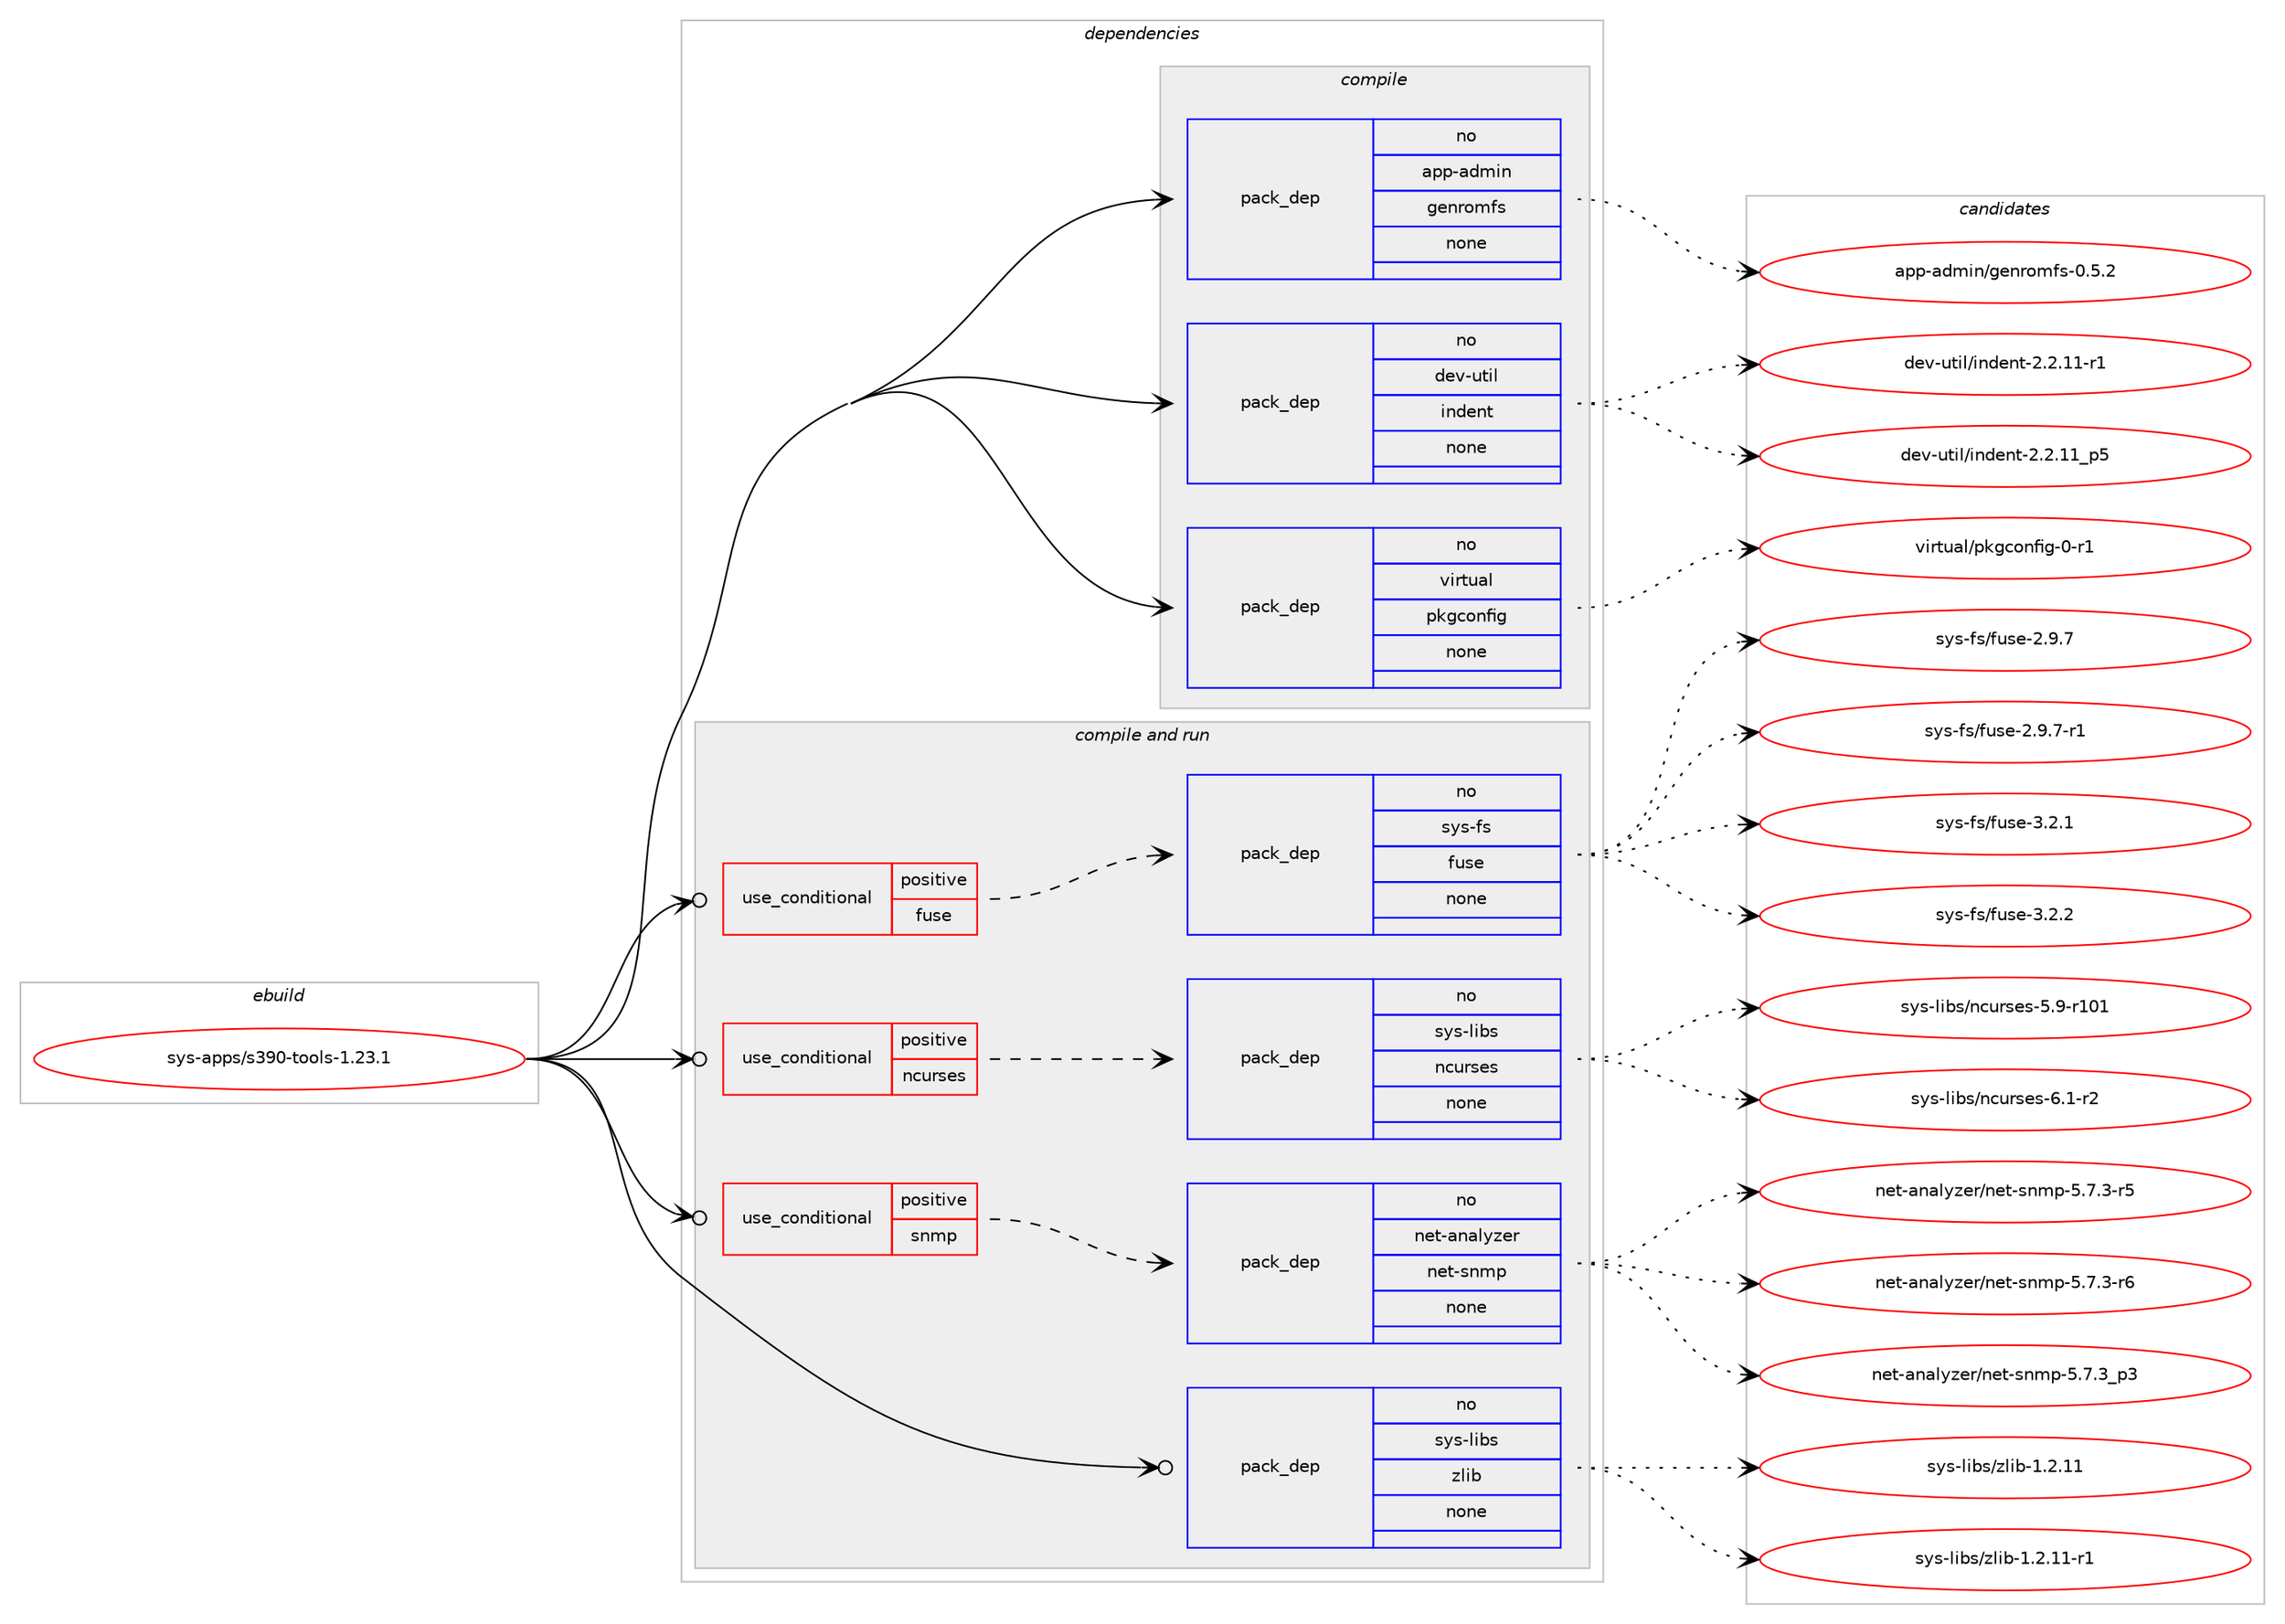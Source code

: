 digraph prolog {

# *************
# Graph options
# *************

newrank=true;
concentrate=true;
compound=true;
graph [rankdir=LR,fontname=Helvetica,fontsize=10,ranksep=1.5];#, ranksep=2.5, nodesep=0.2];
edge  [arrowhead=vee];
node  [fontname=Helvetica,fontsize=10];

# **********
# The ebuild
# **********

subgraph cluster_leftcol {
color=gray;
rank=same;
label=<<i>ebuild</i>>;
id [label="sys-apps/s390-tools-1.23.1", color=red, width=4, href="../sys-apps/s390-tools-1.23.1.svg"];
}

# ****************
# The dependencies
# ****************

subgraph cluster_midcol {
color=gray;
label=<<i>dependencies</i>>;
subgraph cluster_compile {
fillcolor="#eeeeee";
style=filled;
label=<<i>compile</i>>;
subgraph pack6804 {
dependency7855 [label=<<TABLE BORDER="0" CELLBORDER="1" CELLSPACING="0" CELLPADDING="4" WIDTH="220"><TR><TD ROWSPAN="6" CELLPADDING="30">pack_dep</TD></TR><TR><TD WIDTH="110">no</TD></TR><TR><TD>app-admin</TD></TR><TR><TD>genromfs</TD></TR><TR><TD>none</TD></TR><TR><TD></TD></TR></TABLE>>, shape=none, color=blue];
}
id:e -> dependency7855:w [weight=20,style="solid",arrowhead="vee"];
subgraph pack6805 {
dependency7856 [label=<<TABLE BORDER="0" CELLBORDER="1" CELLSPACING="0" CELLPADDING="4" WIDTH="220"><TR><TD ROWSPAN="6" CELLPADDING="30">pack_dep</TD></TR><TR><TD WIDTH="110">no</TD></TR><TR><TD>dev-util</TD></TR><TR><TD>indent</TD></TR><TR><TD>none</TD></TR><TR><TD></TD></TR></TABLE>>, shape=none, color=blue];
}
id:e -> dependency7856:w [weight=20,style="solid",arrowhead="vee"];
subgraph pack6806 {
dependency7857 [label=<<TABLE BORDER="0" CELLBORDER="1" CELLSPACING="0" CELLPADDING="4" WIDTH="220"><TR><TD ROWSPAN="6" CELLPADDING="30">pack_dep</TD></TR><TR><TD WIDTH="110">no</TD></TR><TR><TD>virtual</TD></TR><TR><TD>pkgconfig</TD></TR><TR><TD>none</TD></TR><TR><TD></TD></TR></TABLE>>, shape=none, color=blue];
}
id:e -> dependency7857:w [weight=20,style="solid",arrowhead="vee"];
}
subgraph cluster_compileandrun {
fillcolor="#eeeeee";
style=filled;
label=<<i>compile and run</i>>;
subgraph cond1001 {
dependency7858 [label=<<TABLE BORDER="0" CELLBORDER="1" CELLSPACING="0" CELLPADDING="4"><TR><TD ROWSPAN="3" CELLPADDING="10">use_conditional</TD></TR><TR><TD>positive</TD></TR><TR><TD>fuse</TD></TR></TABLE>>, shape=none, color=red];
subgraph pack6807 {
dependency7859 [label=<<TABLE BORDER="0" CELLBORDER="1" CELLSPACING="0" CELLPADDING="4" WIDTH="220"><TR><TD ROWSPAN="6" CELLPADDING="30">pack_dep</TD></TR><TR><TD WIDTH="110">no</TD></TR><TR><TD>sys-fs</TD></TR><TR><TD>fuse</TD></TR><TR><TD>none</TD></TR><TR><TD></TD></TR></TABLE>>, shape=none, color=blue];
}
dependency7858:e -> dependency7859:w [weight=20,style="dashed",arrowhead="vee"];
}
id:e -> dependency7858:w [weight=20,style="solid",arrowhead="odotvee"];
subgraph cond1002 {
dependency7860 [label=<<TABLE BORDER="0" CELLBORDER="1" CELLSPACING="0" CELLPADDING="4"><TR><TD ROWSPAN="3" CELLPADDING="10">use_conditional</TD></TR><TR><TD>positive</TD></TR><TR><TD>ncurses</TD></TR></TABLE>>, shape=none, color=red];
subgraph pack6808 {
dependency7861 [label=<<TABLE BORDER="0" CELLBORDER="1" CELLSPACING="0" CELLPADDING="4" WIDTH="220"><TR><TD ROWSPAN="6" CELLPADDING="30">pack_dep</TD></TR><TR><TD WIDTH="110">no</TD></TR><TR><TD>sys-libs</TD></TR><TR><TD>ncurses</TD></TR><TR><TD>none</TD></TR><TR><TD></TD></TR></TABLE>>, shape=none, color=blue];
}
dependency7860:e -> dependency7861:w [weight=20,style="dashed",arrowhead="vee"];
}
id:e -> dependency7860:w [weight=20,style="solid",arrowhead="odotvee"];
subgraph cond1003 {
dependency7862 [label=<<TABLE BORDER="0" CELLBORDER="1" CELLSPACING="0" CELLPADDING="4"><TR><TD ROWSPAN="3" CELLPADDING="10">use_conditional</TD></TR><TR><TD>positive</TD></TR><TR><TD>snmp</TD></TR></TABLE>>, shape=none, color=red];
subgraph pack6809 {
dependency7863 [label=<<TABLE BORDER="0" CELLBORDER="1" CELLSPACING="0" CELLPADDING="4" WIDTH="220"><TR><TD ROWSPAN="6" CELLPADDING="30">pack_dep</TD></TR><TR><TD WIDTH="110">no</TD></TR><TR><TD>net-analyzer</TD></TR><TR><TD>net-snmp</TD></TR><TR><TD>none</TD></TR><TR><TD></TD></TR></TABLE>>, shape=none, color=blue];
}
dependency7862:e -> dependency7863:w [weight=20,style="dashed",arrowhead="vee"];
}
id:e -> dependency7862:w [weight=20,style="solid",arrowhead="odotvee"];
subgraph pack6810 {
dependency7864 [label=<<TABLE BORDER="0" CELLBORDER="1" CELLSPACING="0" CELLPADDING="4" WIDTH="220"><TR><TD ROWSPAN="6" CELLPADDING="30">pack_dep</TD></TR><TR><TD WIDTH="110">no</TD></TR><TR><TD>sys-libs</TD></TR><TR><TD>zlib</TD></TR><TR><TD>none</TD></TR><TR><TD></TD></TR></TABLE>>, shape=none, color=blue];
}
id:e -> dependency7864:w [weight=20,style="solid",arrowhead="odotvee"];
}
subgraph cluster_run {
fillcolor="#eeeeee";
style=filled;
label=<<i>run</i>>;
}
}

# **************
# The candidates
# **************

subgraph cluster_choices {
rank=same;
color=gray;
label=<<i>candidates</i>>;

subgraph choice6804 {
color=black;
nodesep=1;
choice97112112459710010910511047103101110114111109102115454846534650 [label="app-admin/genromfs-0.5.2", color=red, width=4,href="../app-admin/genromfs-0.5.2.svg"];
dependency7855:e -> choice97112112459710010910511047103101110114111109102115454846534650:w [style=dotted,weight="100"];
}
subgraph choice6805 {
color=black;
nodesep=1;
choice1001011184511711610510847105110100101110116455046504649494511449 [label="dev-util/indent-2.2.11-r1", color=red, width=4,href="../dev-util/indent-2.2.11-r1.svg"];
choice1001011184511711610510847105110100101110116455046504649499511253 [label="dev-util/indent-2.2.11_p5", color=red, width=4,href="../dev-util/indent-2.2.11_p5.svg"];
dependency7856:e -> choice1001011184511711610510847105110100101110116455046504649494511449:w [style=dotted,weight="100"];
dependency7856:e -> choice1001011184511711610510847105110100101110116455046504649499511253:w [style=dotted,weight="100"];
}
subgraph choice6806 {
color=black;
nodesep=1;
choice11810511411611797108471121071039911111010210510345484511449 [label="virtual/pkgconfig-0-r1", color=red, width=4,href="../virtual/pkgconfig-0-r1.svg"];
dependency7857:e -> choice11810511411611797108471121071039911111010210510345484511449:w [style=dotted,weight="100"];
}
subgraph choice6807 {
color=black;
nodesep=1;
choice1151211154510211547102117115101455046574655 [label="sys-fs/fuse-2.9.7", color=red, width=4,href="../sys-fs/fuse-2.9.7.svg"];
choice11512111545102115471021171151014550465746554511449 [label="sys-fs/fuse-2.9.7-r1", color=red, width=4,href="../sys-fs/fuse-2.9.7-r1.svg"];
choice1151211154510211547102117115101455146504649 [label="sys-fs/fuse-3.2.1", color=red, width=4,href="../sys-fs/fuse-3.2.1.svg"];
choice1151211154510211547102117115101455146504650 [label="sys-fs/fuse-3.2.2", color=red, width=4,href="../sys-fs/fuse-3.2.2.svg"];
dependency7859:e -> choice1151211154510211547102117115101455046574655:w [style=dotted,weight="100"];
dependency7859:e -> choice11512111545102115471021171151014550465746554511449:w [style=dotted,weight="100"];
dependency7859:e -> choice1151211154510211547102117115101455146504649:w [style=dotted,weight="100"];
dependency7859:e -> choice1151211154510211547102117115101455146504650:w [style=dotted,weight="100"];
}
subgraph choice6808 {
color=black;
nodesep=1;
choice115121115451081059811547110991171141151011154553465745114494849 [label="sys-libs/ncurses-5.9-r101", color=red, width=4,href="../sys-libs/ncurses-5.9-r101.svg"];
choice11512111545108105981154711099117114115101115455446494511450 [label="sys-libs/ncurses-6.1-r2", color=red, width=4,href="../sys-libs/ncurses-6.1-r2.svg"];
dependency7861:e -> choice115121115451081059811547110991171141151011154553465745114494849:w [style=dotted,weight="100"];
dependency7861:e -> choice11512111545108105981154711099117114115101115455446494511450:w [style=dotted,weight="100"];
}
subgraph choice6809 {
color=black;
nodesep=1;
choice11010111645971109710812112210111447110101116451151101091124553465546514511453 [label="net-analyzer/net-snmp-5.7.3-r5", color=red, width=4,href="../net-analyzer/net-snmp-5.7.3-r5.svg"];
choice11010111645971109710812112210111447110101116451151101091124553465546514511454 [label="net-analyzer/net-snmp-5.7.3-r6", color=red, width=4,href="../net-analyzer/net-snmp-5.7.3-r6.svg"];
choice11010111645971109710812112210111447110101116451151101091124553465546519511251 [label="net-analyzer/net-snmp-5.7.3_p3", color=red, width=4,href="../net-analyzer/net-snmp-5.7.3_p3.svg"];
dependency7863:e -> choice11010111645971109710812112210111447110101116451151101091124553465546514511453:w [style=dotted,weight="100"];
dependency7863:e -> choice11010111645971109710812112210111447110101116451151101091124553465546514511454:w [style=dotted,weight="100"];
dependency7863:e -> choice11010111645971109710812112210111447110101116451151101091124553465546519511251:w [style=dotted,weight="100"];
}
subgraph choice6810 {
color=black;
nodesep=1;
choice1151211154510810598115471221081059845494650464949 [label="sys-libs/zlib-1.2.11", color=red, width=4,href="../sys-libs/zlib-1.2.11.svg"];
choice11512111545108105981154712210810598454946504649494511449 [label="sys-libs/zlib-1.2.11-r1", color=red, width=4,href="../sys-libs/zlib-1.2.11-r1.svg"];
dependency7864:e -> choice1151211154510810598115471221081059845494650464949:w [style=dotted,weight="100"];
dependency7864:e -> choice11512111545108105981154712210810598454946504649494511449:w [style=dotted,weight="100"];
}
}

}

